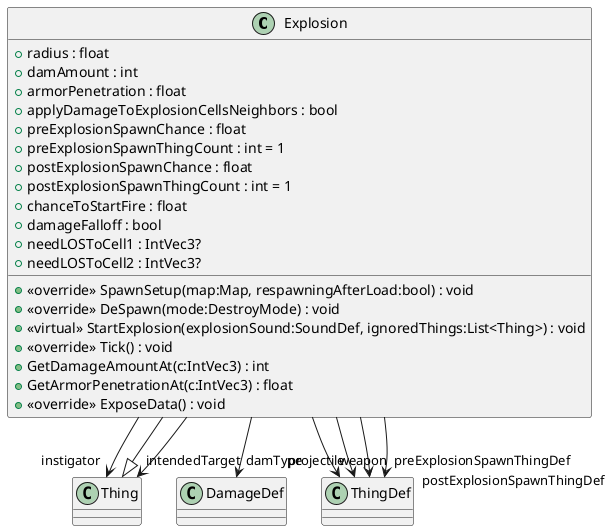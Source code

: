 @startuml
class Explosion {
    + radius : float
    + damAmount : int
    + armorPenetration : float
    + applyDamageToExplosionCellsNeighbors : bool
    + preExplosionSpawnChance : float
    + preExplosionSpawnThingCount : int = 1
    + postExplosionSpawnChance : float
    + postExplosionSpawnThingCount : int = 1
    + chanceToStartFire : float
    + damageFalloff : bool
    + needLOSToCell1 : IntVec3?
    + needLOSToCell2 : IntVec3?
    + <<override>> SpawnSetup(map:Map, respawningAfterLoad:bool) : void
    + <<override>> DeSpawn(mode:DestroyMode) : void
    + <<virtual>> StartExplosion(explosionSound:SoundDef, ignoredThings:List<Thing>) : void
    + <<override>> Tick() : void
    + GetDamageAmountAt(c:IntVec3) : int
    + GetArmorPenetrationAt(c:IntVec3) : float
    + <<override>> ExposeData() : void
}
Thing <|-- Explosion
Explosion --> "damType" DamageDef
Explosion --> "instigator" Thing
Explosion --> "weapon" ThingDef
Explosion --> "projectile" ThingDef
Explosion --> "intendedTarget" Thing
Explosion --> "preExplosionSpawnThingDef" ThingDef
Explosion --> "postExplosionSpawnThingDef" ThingDef
@enduml
